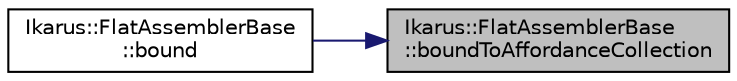 digraph "Ikarus::FlatAssemblerBase::boundToAffordanceCollection"
{
 // LATEX_PDF_SIZE
  edge [fontname="Helvetica",fontsize="10",labelfontname="Helvetica",labelfontsize="10"];
  node [fontname="Helvetica",fontsize="10",shape=record];
  rankdir="RL";
  Node1 [label="Ikarus::FlatAssemblerBase\l::boundToAffordanceCollection",height=0.2,width=0.4,color="black", fillcolor="grey75", style="filled", fontcolor="black",tooltip="Returns true if the assembler is bound to an affordance collection."];
  Node1 -> Node2 [dir="back",color="midnightblue",fontsize="10",style="solid",fontname="Helvetica"];
  Node2 [label="Ikarus::FlatAssemblerBase\l::bound",height=0.2,width=0.4,color="black", fillcolor="white", style="filled",URL="$a01255.html#add087b8554f56a2c014de606fd253301",tooltip="Returns true if the assembler is bound to a finite element requirement and affordance."];
}
